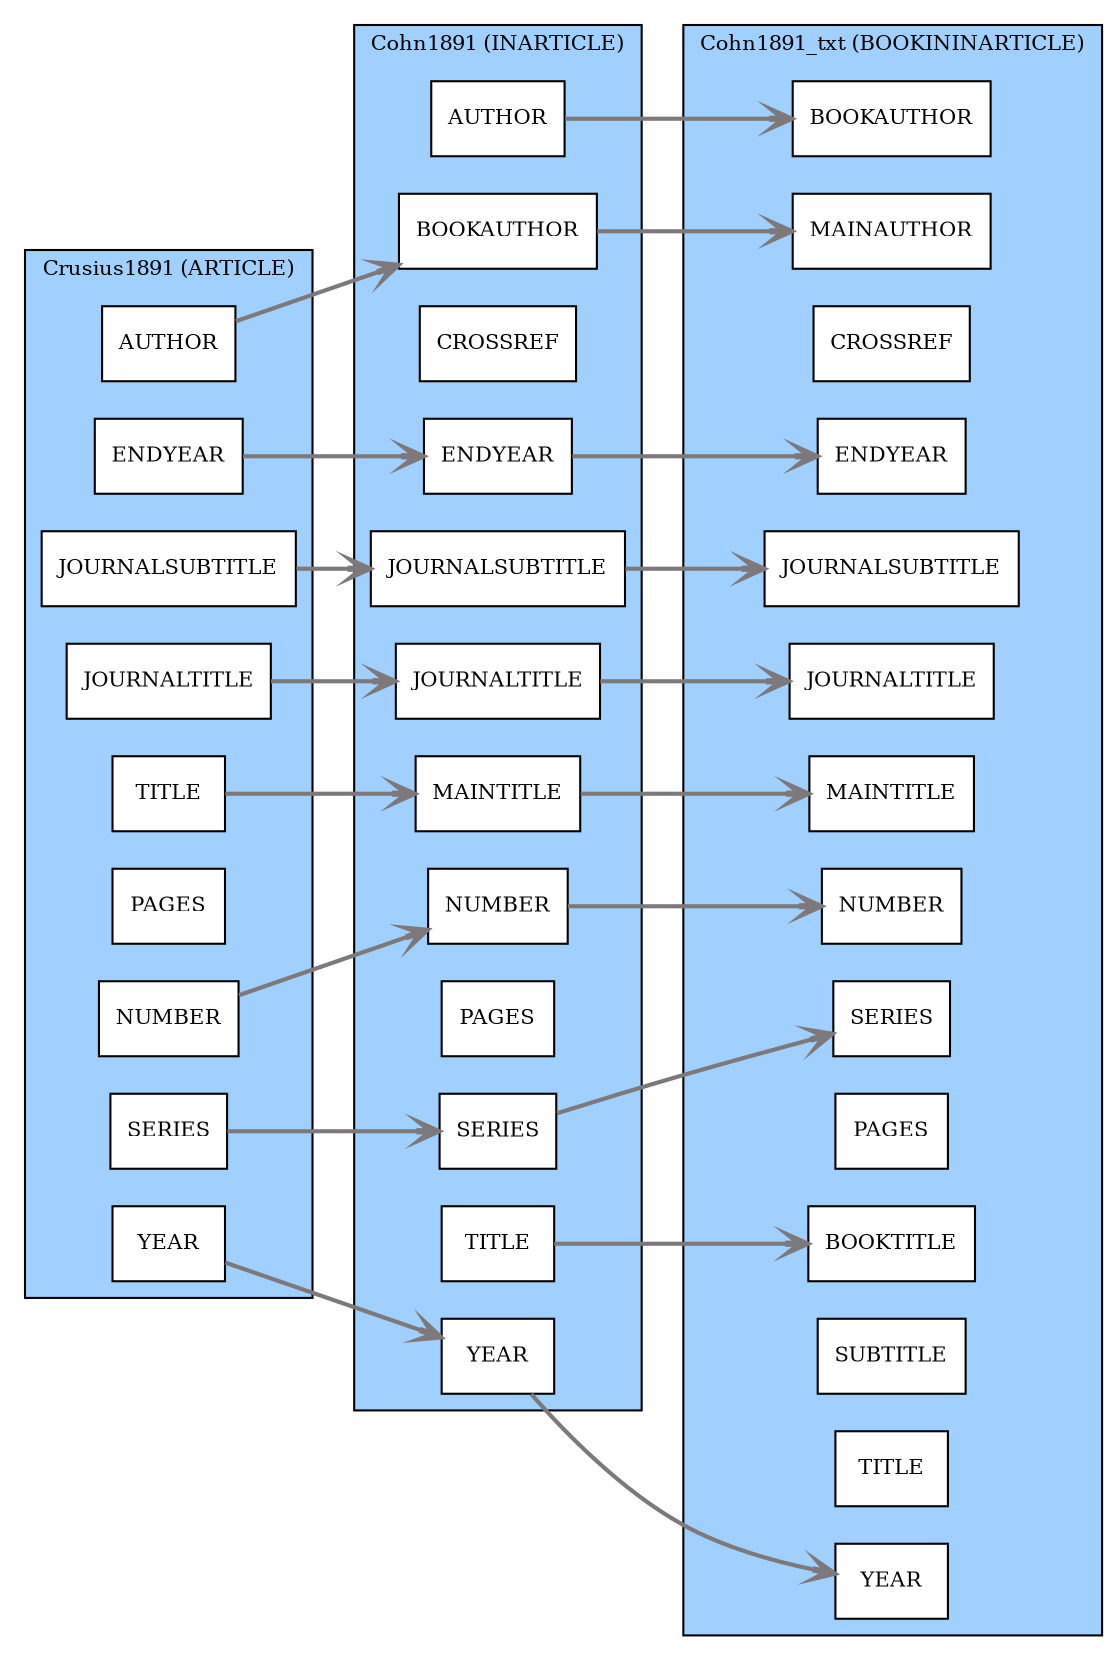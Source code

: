 digraph Biberdata {
  compound = true;
  edge [ arrowhead=open ];
  graph [ style=filled, rankdir=LR ];
  node [
    fontsize=10,
    fillcolor=white,
    style=filled,
    shape=box ];

  subgraph "cluster_section0/Cohn1891" {
    fontsize="10";
    label="Cohn1891 (INARTICLE)";
    tooltip="Cohn1891 (INARTICLE)";
    fillcolor="#a0d0ff";

    "section0/Cohn1891/author" [ label="AUTHOR" ]
    "section0/Cohn1891/bookauthor" [ label="BOOKAUTHOR" ]
    "section0/Cohn1891/crossref" [ label="CROSSREF" ]
    "section0/Cohn1891/endyear" [ label="ENDYEAR" ]
    "section0/Cohn1891/journalsubtitle" [ label="JOURNALSUBTITLE" ]
    "section0/Cohn1891/journaltitle" [ label="JOURNALTITLE" ]
    "section0/Cohn1891/maintitle" [ label="MAINTITLE" ]
    "section0/Cohn1891/number" [ label="NUMBER" ]
    "section0/Cohn1891/pages" [ label="PAGES" ]
    "section0/Cohn1891/series" [ label="SERIES" ]
    "section0/Cohn1891/title" [ label="TITLE" ]
    "section0/Cohn1891/year" [ label="YEAR" ]
  }

  subgraph "cluster_section0/Cohn1891_txt" {
    fontsize="10";
    label="Cohn1891_txt (BOOKININARTICLE)";
    tooltip="Cohn1891_txt (BOOKININARTICLE)";
    fillcolor="#a0d0ff";

    "section0/Cohn1891_txt/bookauthor" [ label="BOOKAUTHOR" ]
    "section0/Cohn1891_txt/booktitle" [ label="BOOKTITLE" ]
    "section0/Cohn1891_txt/crossref" [ label="CROSSREF" ]
    "section0/Cohn1891_txt/endyear" [ label="ENDYEAR" ]
    "section0/Cohn1891_txt/journalsubtitle" [ label="JOURNALSUBTITLE" ]
    "section0/Cohn1891_txt/journaltitle" [ label="JOURNALTITLE" ]
    "section0/Cohn1891_txt/mainauthor" [ label="MAINAUTHOR" ]
    "section0/Cohn1891_txt/maintitle" [ label="MAINTITLE" ]
    "section0/Cohn1891_txt/number" [ label="NUMBER" ]
    "section0/Cohn1891_txt/pages" [ label="PAGES" ]
    "section0/Cohn1891_txt/series" [ label="SERIES" ]
    "section0/Cohn1891_txt/subtitle" [ label="SUBTITLE" ]
    "section0/Cohn1891_txt/title" [ label="TITLE" ]
    "section0/Cohn1891_txt/year" [ label="YEAR" ]
  }

  subgraph "cluster_section0/Crusius1891" {
    fontsize="10";
    label="Crusius1891 (ARTICLE)";
    tooltip="Crusius1891 (ARTICLE)";
    fillcolor="#a0d0ff";

    "section0/Crusius1891/author" [ label="AUTHOR" ]
    "section0/Crusius1891/endyear" [ label="ENDYEAR" ]
    "section0/Crusius1891/journalsubtitle" [ label="JOURNALSUBTITLE" ]
    "section0/Crusius1891/journaltitle" [ label="JOURNALTITLE" ]
    "section0/Crusius1891/number" [ label="NUMBER" ]
    "section0/Crusius1891/pages" [ label="PAGES" ]
    "section0/Crusius1891/series" [ label="SERIES" ]
    "section0/Crusius1891/title" [ label="TITLE" ]
    "section0/Crusius1891/year" [ label="YEAR" ]
  }



  "section0/Cohn1891/author" -> "section0/Cohn1891_txt/bookauthor" [ penwidth="2.0", color="#7d7879", tooltip="Cohn1891_txt/BOOKAUTHOR inherited via CROSSREF from Cohn1891/AUTHOR" ]
  "section0/Cohn1891/bookauthor" -> "section0/Cohn1891_txt/mainauthor" [ penwidth="2.0", color="#7d7879", tooltip="Cohn1891_txt/MAINAUTHOR inherited via CROSSREF from Cohn1891/BOOKAUTHOR" ]
  "section0/Cohn1891/endyear" -> "section0/Cohn1891_txt/endyear" [ penwidth="2.0", color="#7d7879", tooltip="Cohn1891_txt/ENDYEAR inherited via CROSSREF from Cohn1891/ENDYEAR" ]
  "section0/Cohn1891/journalsubtitle" -> "section0/Cohn1891_txt/journalsubtitle" [ penwidth="2.0", color="#7d7879", tooltip="Cohn1891_txt/JOURNALSUBTITLE inherited via CROSSREF from Cohn1891/JOURNALSUBTITLE" ]
  "section0/Cohn1891/journaltitle" -> "section0/Cohn1891_txt/journaltitle" [ penwidth="2.0", color="#7d7879", tooltip="Cohn1891_txt/JOURNALTITLE inherited via CROSSREF from Cohn1891/JOURNALTITLE" ]
  "section0/Cohn1891/maintitle" -> "section0/Cohn1891_txt/maintitle" [ penwidth="2.0", color="#7d7879", tooltip="Cohn1891_txt/MAINTITLE inherited via CROSSREF from Cohn1891/MAINTITLE" ]
  "section0/Cohn1891/number" -> "section0/Cohn1891_txt/number" [ penwidth="2.0", color="#7d7879", tooltip="Cohn1891_txt/NUMBER inherited via CROSSREF from Cohn1891/NUMBER" ]
  "section0/Cohn1891/series" -> "section0/Cohn1891_txt/series" [ penwidth="2.0", color="#7d7879", tooltip="Cohn1891_txt/SERIES inherited via CROSSREF from Cohn1891/SERIES" ]
  "section0/Cohn1891/title" -> "section0/Cohn1891_txt/booktitle" [ penwidth="2.0", color="#7d7879", tooltip="Cohn1891_txt/BOOKTITLE inherited via CROSSREF from Cohn1891/TITLE" ]
  "section0/Cohn1891/year" -> "section0/Cohn1891_txt/year" [ penwidth="2.0", color="#7d7879", tooltip="Cohn1891_txt/YEAR inherited via CROSSREF from Cohn1891/YEAR" ]
  "section0/Crusius1891/author" -> "section0/Cohn1891/bookauthor" [ penwidth="2.0", color="#7d7879", tooltip="Cohn1891/BOOKAUTHOR inherited via CROSSREF from Crusius1891/AUTHOR" ]
  "section0/Crusius1891/endyear" -> "section0/Cohn1891/endyear" [ penwidth="2.0", color="#7d7879", tooltip="Cohn1891/ENDYEAR inherited via CROSSREF from Crusius1891/ENDYEAR" ]
  "section0/Crusius1891/journalsubtitle" -> "section0/Cohn1891/journalsubtitle" [ penwidth="2.0", color="#7d7879", tooltip="Cohn1891/JOURNALSUBTITLE inherited via CROSSREF from Crusius1891/JOURNALSUBTITLE" ]
  "section0/Crusius1891/journaltitle" -> "section0/Cohn1891/journaltitle" [ penwidth="2.0", color="#7d7879", tooltip="Cohn1891/JOURNALTITLE inherited via CROSSREF from Crusius1891/JOURNALTITLE" ]
  "section0/Crusius1891/number" -> "section0/Cohn1891/number" [ penwidth="2.0", color="#7d7879", tooltip="Cohn1891/NUMBER inherited via CROSSREF from Crusius1891/NUMBER" ]
  "section0/Crusius1891/series" -> "section0/Cohn1891/series" [ penwidth="2.0", color="#7d7879", tooltip="Cohn1891/SERIES inherited via CROSSREF from Crusius1891/SERIES" ]
  "section0/Crusius1891/title" -> "section0/Cohn1891/maintitle" [ penwidth="2.0", color="#7d7879", tooltip="Cohn1891/MAINTITLE inherited via CROSSREF from Crusius1891/TITLE" ]
  "section0/Crusius1891/year" -> "section0/Cohn1891/year" [ penwidth="2.0", color="#7d7879", tooltip="Cohn1891/YEAR inherited via CROSSREF from Crusius1891/YEAR" ]

}
